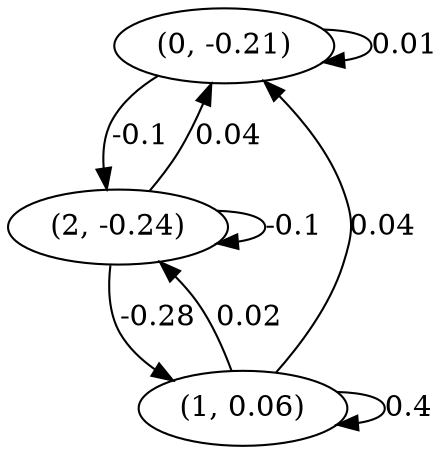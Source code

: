 digraph {
    0 [ label = "(0, -0.21)" ]
    1 [ label = "(1, 0.06)" ]
    2 [ label = "(2, -0.24)" ]
    0 -> 0 [ label = "0.01" ]
    1 -> 1 [ label = "0.4" ]
    2 -> 2 [ label = "-0.1" ]
    1 -> 0 [ label = "0.04" ]
    2 -> 0 [ label = "0.04" ]
    2 -> 1 [ label = "-0.28" ]
    0 -> 2 [ label = "-0.1" ]
    1 -> 2 [ label = "0.02" ]
}

